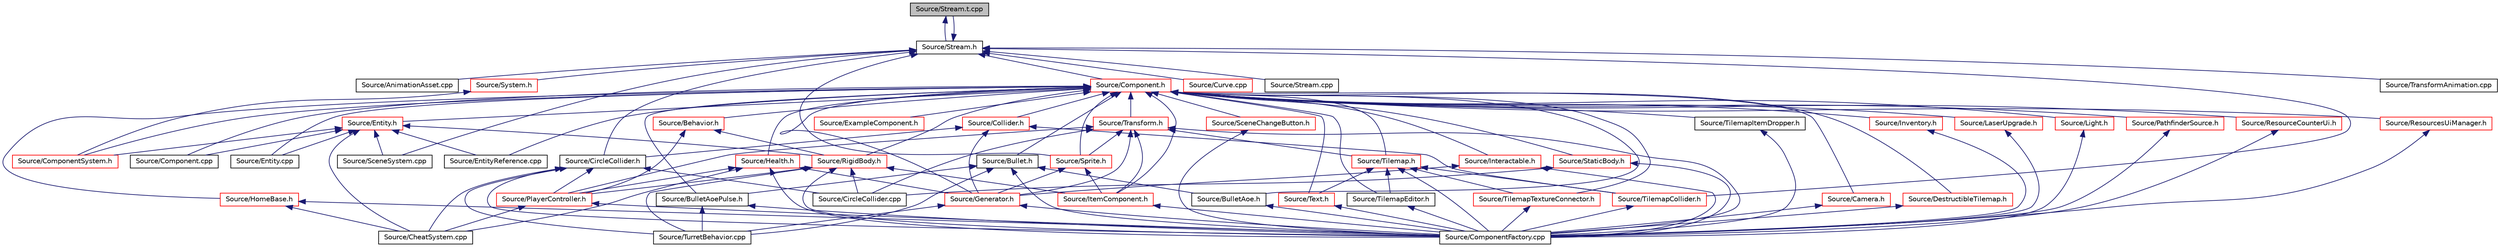 digraph "Source/Stream.t.cpp"
{
 // LATEX_PDF_SIZE
  edge [fontname="Helvetica",fontsize="10",labelfontname="Helvetica",labelfontsize="10"];
  node [fontname="Helvetica",fontsize="10",shape=record];
  Node1 [label="Source/Stream.t.cpp",height=0.2,width=0.4,color="black", fillcolor="grey75", style="filled", fontcolor="black",tooltip="JSON File reading/writing."];
  Node1 -> Node2 [dir="back",color="midnightblue",fontsize="10",style="solid"];
  Node2 [label="Source/Stream.h",height=0.2,width=0.4,color="black", fillcolor="white", style="filled",URL="$Stream_8h.html",tooltip="JSON File reading/writing."];
  Node2 -> Node3 [dir="back",color="midnightblue",fontsize="10",style="solid"];
  Node3 [label="Source/AnimationAsset.cpp",height=0.2,width=0.4,color="black", fillcolor="white", style="filled",URL="$AnimationAsset_8cpp.html",tooltip="Asset that contains information about a spritesheet animation."];
  Node2 -> Node4 [dir="back",color="midnightblue",fontsize="10",style="solid"];
  Node4 [label="Source/CircleCollider.h",height=0.2,width=0.4,color="black", fillcolor="white", style="filled",URL="$CircleCollider_8h.html",tooltip="Circle-shaped collider."];
  Node4 -> Node5 [dir="back",color="midnightblue",fontsize="10",style="solid"];
  Node5 [label="Source/CheatSystem.cpp",height=0.2,width=0.4,color="black", fillcolor="white", style="filled",URL="$CheatSystem_8cpp.html",tooltip="CheatSystem Class definition."];
  Node4 -> Node6 [dir="back",color="midnightblue",fontsize="10",style="solid"];
  Node6 [label="Source/CircleCollider.cpp",height=0.2,width=0.4,color="black", fillcolor="white", style="filled",URL="$CircleCollider_8cpp.html",tooltip="Circle-shaped collider."];
  Node4 -> Node7 [dir="back",color="midnightblue",fontsize="10",style="solid"];
  Node7 [label="Source/ComponentFactory.cpp",height=0.2,width=0.4,color="black", fillcolor="white", style="filled",URL="$ComponentFactory_8cpp.html",tooltip="Definitions for the component factory class."];
  Node4 -> Node8 [dir="back",color="midnightblue",fontsize="10",style="solid"];
  Node8 [label="Source/PlayerController.h",height=0.2,width=0.4,color="red", fillcolor="white", style="filled",URL="$PlayerController_8h.html",tooltip="PlayerController Behaviour Class."];
  Node8 -> Node5 [dir="back",color="midnightblue",fontsize="10",style="solid"];
  Node8 -> Node7 [dir="back",color="midnightblue",fontsize="10",style="solid"];
  Node4 -> Node11 [dir="back",color="midnightblue",fontsize="10",style="solid"];
  Node11 [label="Source/TurretBehavior.cpp",height=0.2,width=0.4,color="black", fillcolor="white", style="filled",URL="$TurretBehavior_8cpp.html",tooltip="Behavior Compenent for Basic Turret"];
  Node2 -> Node12 [dir="back",color="midnightblue",fontsize="10",style="solid"];
  Node12 [label="Source/Component.h",height=0.2,width=0.4,color="red", fillcolor="white", style="filled",URL="$Component_8h.html",tooltip="Virtual component header."];
  Node12 -> Node13 [dir="back",color="midnightblue",fontsize="10",style="solid"];
  Node13 [label="Source/Behavior.h",height=0.2,width=0.4,color="red", fillcolor="white", style="filled",URL="$Behavior_8h.html",tooltip="Virtual behavior component header."];
  Node13 -> Node8 [dir="back",color="midnightblue",fontsize="10",style="solid"];
  Node13 -> Node61 [dir="back",color="midnightblue",fontsize="10",style="solid"];
  Node61 [label="Source/RigidBody.h",height=0.2,width=0.4,color="red", fillcolor="white", style="filled",URL="$RigidBody_8h_source.html",tooltip=" "];
  Node61 -> Node6 [dir="back",color="midnightblue",fontsize="10",style="solid"];
  Node61 -> Node7 [dir="back",color="midnightblue",fontsize="10",style="solid"];
  Node61 -> Node74 [dir="back",color="midnightblue",fontsize="10",style="solid"];
  Node74 [label="Source/ItemComponent.h",height=0.2,width=0.4,color="red", fillcolor="white", style="filled",URL="$ItemComponent_8h.html",tooltip="Item in the world that can be picked up."];
  Node74 -> Node7 [dir="back",color="midnightblue",fontsize="10",style="solid"];
  Node61 -> Node8 [dir="back",color="midnightblue",fontsize="10",style="solid"];
  Node61 -> Node11 [dir="back",color="midnightblue",fontsize="10",style="solid"];
  Node12 -> Node79 [dir="back",color="midnightblue",fontsize="10",style="solid"];
  Node79 [label="Source/Bullet.h",height=0.2,width=0.4,color="black", fillcolor="white", style="filled",URL="$Bullet_8h_source.html",tooltip=" "];
  Node79 -> Node80 [dir="back",color="midnightblue",fontsize="10",style="solid"];
  Node80 [label="Source/BulletAoe.h",height=0.2,width=0.4,color="black", fillcolor="white", style="filled",URL="$BulletAoe_8h_source.html",tooltip=" "];
  Node80 -> Node7 [dir="back",color="midnightblue",fontsize="10",style="solid"];
  Node79 -> Node81 [dir="back",color="midnightblue",fontsize="10",style="solid"];
  Node81 [label="Source/BulletAoePulse.h",height=0.2,width=0.4,color="black", fillcolor="white", style="filled",URL="$BulletAoePulse_8h_source.html",tooltip=" "];
  Node81 -> Node7 [dir="back",color="midnightblue",fontsize="10",style="solid"];
  Node81 -> Node11 [dir="back",color="midnightblue",fontsize="10",style="solid"];
  Node79 -> Node7 [dir="back",color="midnightblue",fontsize="10",style="solid"];
  Node79 -> Node11 [dir="back",color="midnightblue",fontsize="10",style="solid"];
  Node12 -> Node80 [dir="back",color="midnightblue",fontsize="10",style="solid"];
  Node12 -> Node81 [dir="back",color="midnightblue",fontsize="10",style="solid"];
  Node12 -> Node82 [dir="back",color="midnightblue",fontsize="10",style="solid"];
  Node82 [label="Source/Camera.h",height=0.2,width=0.4,color="red", fillcolor="white", style="filled",URL="$Camera_8h.html",tooltip="Camera component for rendering."];
  Node82 -> Node7 [dir="back",color="midnightblue",fontsize="10",style="solid"];
  Node12 -> Node93 [dir="back",color="midnightblue",fontsize="10",style="solid"];
  Node93 [label="Source/Collider.h",height=0.2,width=0.4,color="red", fillcolor="white", style="filled",URL="$Collider_8h.html",tooltip="Base component for detecting collisions."];
  Node93 -> Node4 [dir="back",color="midnightblue",fontsize="10",style="solid"];
  Node93 -> Node25 [dir="back",color="midnightblue",fontsize="10",style="solid"];
  Node25 [label="Source/Generator.h",height=0.2,width=0.4,color="red", fillcolor="white", style="filled",URL="$Generator_8h_source.html",tooltip=" "];
  Node25 -> Node7 [dir="back",color="midnightblue",fontsize="10",style="solid"];
  Node25 -> Node11 [dir="back",color="midnightblue",fontsize="10",style="solid"];
  Node93 -> Node94 [dir="back",color="midnightblue",fontsize="10",style="solid"];
  Node94 [label="Source/TilemapCollider.h",height=0.2,width=0.4,color="red", fillcolor="white", style="filled",URL="$TilemapCollider_8h.html",tooltip="tilemap collider"];
  Node94 -> Node7 [dir="back",color="midnightblue",fontsize="10",style="solid"];
  Node12 -> Node95 [dir="back",color="midnightblue",fontsize="10",style="solid"];
  Node95 [label="Source/Component.cpp",height=0.2,width=0.4,color="black", fillcolor="white", style="filled",URL="$Component_8cpp.html",tooltip="Virtual component header."];
  Node12 -> Node96 [dir="back",color="midnightblue",fontsize="10",style="solid"];
  Node96 [label="Source/ComponentSystem.h",height=0.2,width=0.4,color="red", fillcolor="white", style="filled",URL="$ComponentSystem_8h.html",tooltip="System that keeps track of a specific kind of Component."];
  Node12 -> Node104 [dir="back",color="midnightblue",fontsize="10",style="solid"];
  Node104 [label="Source/DestructibleTilemap.h",height=0.2,width=0.4,color="red", fillcolor="white", style="filled",URL="$DestructibleTilemap_8h.html",tooltip="Component responsible for handling the breaking of tiles with varrying strengths."];
  Node104 -> Node7 [dir="back",color="midnightblue",fontsize="10",style="solid"];
  Node12 -> Node100 [dir="back",color="midnightblue",fontsize="10",style="solid"];
  Node100 [label="Source/Entity.cpp",height=0.2,width=0.4,color="black", fillcolor="white", style="filled",URL="$Entity_8cpp.html",tooltip="Function definitions for the Entity class."];
  Node12 -> Node105 [dir="back",color="midnightblue",fontsize="10",style="solid"];
  Node105 [label="Source/Entity.h",height=0.2,width=0.4,color="red", fillcolor="white", style="filled",URL="$Entity_8h.html",tooltip="Entity class which holds Components."];
  Node105 -> Node5 [dir="back",color="midnightblue",fontsize="10",style="solid"];
  Node105 -> Node95 [dir="back",color="midnightblue",fontsize="10",style="solid"];
  Node105 -> Node96 [dir="back",color="midnightblue",fontsize="10",style="solid"];
  Node105 -> Node100 [dir="back",color="midnightblue",fontsize="10",style="solid"];
  Node105 -> Node133 [dir="back",color="midnightblue",fontsize="10",style="solid"];
  Node133 [label="Source/EntityReference.cpp",height=0.2,width=0.4,color="black", fillcolor="white", style="filled",URL="$EntityReference_8cpp.html",tooltip="a reference to an Entity in the scene"];
  Node105 -> Node61 [dir="back",color="midnightblue",fontsize="10",style="solid"];
  Node105 -> Node130 [dir="back",color="midnightblue",fontsize="10",style="solid"];
  Node130 [label="Source/SceneSystem.cpp",height=0.2,width=0.4,color="black", fillcolor="white", style="filled",URL="$SceneSystem_8cpp.html",tooltip="handles the process of resetting and changing scenes"];
  Node12 -> Node133 [dir="back",color="midnightblue",fontsize="10",style="solid"];
  Node12 -> Node140 [dir="back",color="midnightblue",fontsize="10",style="solid"];
  Node140 [label="Source/ExampleComponent.h",height=0.2,width=0.4,color="red", fillcolor="white", style="filled",URL="$ExampleComponent_8h.html",tooltip="DESCRIPTION HERE."];
  Node12 -> Node25 [dir="back",color="midnightblue",fontsize="10",style="solid"];
  Node12 -> Node142 [dir="back",color="midnightblue",fontsize="10",style="solid"];
  Node142 [label="Source/Health.h",height=0.2,width=0.4,color="red", fillcolor="white", style="filled",URL="$Health_8h_source.html",tooltip=" "];
  Node142 -> Node5 [dir="back",color="midnightblue",fontsize="10",style="solid"];
  Node142 -> Node7 [dir="back",color="midnightblue",fontsize="10",style="solid"];
  Node142 -> Node25 [dir="back",color="midnightblue",fontsize="10",style="solid"];
  Node142 -> Node8 [dir="back",color="midnightblue",fontsize="10",style="solid"];
  Node12 -> Node143 [dir="back",color="midnightblue",fontsize="10",style="solid"];
  Node143 [label="Source/HomeBase.h",height=0.2,width=0.4,color="red", fillcolor="white", style="filled",URL="$HomeBase_8h_source.html",tooltip=" "];
  Node143 -> Node5 [dir="back",color="midnightblue",fontsize="10",style="solid"];
  Node143 -> Node7 [dir="back",color="midnightblue",fontsize="10",style="solid"];
  Node12 -> Node144 [dir="back",color="midnightblue",fontsize="10",style="solid"];
  Node144 [label="Source/Interactable.h",height=0.2,width=0.4,color="red", fillcolor="white", style="filled",URL="$Interactable_8h.html",tooltip="Component which can be interacted with by pressing a button when nearby."];
  Node144 -> Node7 [dir="back",color="midnightblue",fontsize="10",style="solid"];
  Node144 -> Node25 [dir="back",color="midnightblue",fontsize="10",style="solid"];
  Node12 -> Node145 [dir="back",color="midnightblue",fontsize="10",style="solid"];
  Node145 [label="Source/Inventory.h",height=0.2,width=0.4,color="red", fillcolor="white", style="filled",URL="$Inventory_8h.html",tooltip="Inventory component that stores items."];
  Node145 -> Node7 [dir="back",color="midnightblue",fontsize="10",style="solid"];
  Node12 -> Node74 [dir="back",color="midnightblue",fontsize="10",style="solid"];
  Node12 -> Node146 [dir="back",color="midnightblue",fontsize="10",style="solid"];
  Node146 [label="Source/LaserUpgrade.h",height=0.2,width=0.4,color="red", fillcolor="white", style="filled",URL="$LaserUpgrade_8h.html",tooltip="collectable upgrade to the player's MiningLaser"];
  Node146 -> Node7 [dir="back",color="midnightblue",fontsize="10",style="solid"];
  Node12 -> Node147 [dir="back",color="midnightblue",fontsize="10",style="solid"];
  Node147 [label="Source/Light.h",height=0.2,width=0.4,color="red", fillcolor="white", style="filled",URL="$Light_8h.html",tooltip="Light source component. It shines."];
  Node147 -> Node7 [dir="back",color="midnightblue",fontsize="10",style="solid"];
  Node12 -> Node148 [dir="back",color="midnightblue",fontsize="10",style="solid"];
  Node148 [label="Source/PathfinderSource.h",height=0.2,width=0.4,color="red", fillcolor="white", style="filled",URL="$PathfinderSource_8h.html",tooltip="Defines parent entity as the map for pathfinding."];
  Node148 -> Node7 [dir="back",color="midnightblue",fontsize="10",style="solid"];
  Node12 -> Node149 [dir="back",color="midnightblue",fontsize="10",style="solid"];
  Node149 [label="Source/ResourceCounterUi.h",height=0.2,width=0.4,color="red", fillcolor="white", style="filled",URL="$ResourceCounterUi_8h.html",tooltip="Ui Component that displays a resource sprite and a count."];
  Node149 -> Node7 [dir="back",color="midnightblue",fontsize="10",style="solid"];
  Node12 -> Node110 [dir="back",color="midnightblue",fontsize="10",style="solid"];
  Node110 [label="Source/ResourcesUiManager.h",height=0.2,width=0.4,color="red", fillcolor="white", style="filled",URL="$ResourcesUiManager_8h.html",tooltip="Component that manages the UI for displaying what resources a player currently has."];
  Node110 -> Node7 [dir="back",color="midnightblue",fontsize="10",style="solid"];
  Node12 -> Node61 [dir="back",color="midnightblue",fontsize="10",style="solid"];
  Node12 -> Node150 [dir="back",color="midnightblue",fontsize="10",style="solid"];
  Node150 [label="Source/SceneChangeButton.h",height=0.2,width=0.4,color="red", fillcolor="white", style="filled",URL="$SceneChangeButton_8h.html",tooltip="Component that changes the scene when clicked."];
  Node150 -> Node7 [dir="back",color="midnightblue",fontsize="10",style="solid"];
  Node12 -> Node111 [dir="back",color="midnightblue",fontsize="10",style="solid"];
  Node111 [label="Source/Sprite.h",height=0.2,width=0.4,color="red", fillcolor="white", style="filled",URL="$Sprite_8h_source.html",tooltip=" "];
  Node111 -> Node25 [dir="back",color="midnightblue",fontsize="10",style="solid"];
  Node111 -> Node74 [dir="back",color="midnightblue",fontsize="10",style="solid"];
  Node12 -> Node151 [dir="back",color="midnightblue",fontsize="10",style="solid"];
  Node151 [label="Source/StaticBody.h",height=0.2,width=0.4,color="red", fillcolor="white", style="filled",URL="$StaticBody_8h.html",tooltip="pysics body which can be collided with and does not move"];
  Node151 -> Node6 [dir="back",color="midnightblue",fontsize="10",style="solid"];
  Node151 -> Node7 [dir="back",color="midnightblue",fontsize="10",style="solid"];
  Node12 -> Node137 [dir="back",color="midnightblue",fontsize="10",style="solid"];
  Node137 [label="Source/Text.h",height=0.2,width=0.4,color="red", fillcolor="white", style="filled",URL="$Text_8h.html",tooltip="Component that makes use of Tilemap to draw text."];
  Node137 -> Node7 [dir="back",color="midnightblue",fontsize="10",style="solid"];
  Node12 -> Node136 [dir="back",color="midnightblue",fontsize="10",style="solid"];
  Node136 [label="Source/Tilemap.h",height=0.2,width=0.4,color="red", fillcolor="white", style="filled",URL="$Tilemap_8h.html",tooltip="Tilemap component - loads and manages a tilemap array."];
  Node136 -> Node7 [dir="back",color="midnightblue",fontsize="10",style="solid"];
  Node136 -> Node137 [dir="back",color="midnightblue",fontsize="10",style="solid"];
  Node136 -> Node94 [dir="back",color="midnightblue",fontsize="10",style="solid"];
  Node136 -> Node118 [dir="back",color="midnightblue",fontsize="10",style="solid"];
  Node118 [label="Source/TilemapEditor.h",height=0.2,width=0.4,color="black", fillcolor="white", style="filled",URL="$TilemapEditor_8h.html",tooltip="Component that allows direct editing of a Tilemap."];
  Node118 -> Node7 [dir="back",color="midnightblue",fontsize="10",style="solid"];
  Node136 -> Node139 [dir="back",color="midnightblue",fontsize="10",style="solid"];
  Node139 [label="Source/TilemapTextureConnector.h",height=0.2,width=0.4,color="red", fillcolor="white", style="filled",URL="$TilemapTextureConnector_8h.html",tooltip="Component that uses a parent 'source' tilemap to update a child tilemap with connected textures."];
  Node139 -> Node7 [dir="back",color="midnightblue",fontsize="10",style="solid"];
  Node12 -> Node118 [dir="back",color="midnightblue",fontsize="10",style="solid"];
  Node12 -> Node119 [dir="back",color="midnightblue",fontsize="10",style="solid"];
  Node119 [label="Source/TilemapItemDropper.h",height=0.2,width=0.4,color="black", fillcolor="white", style="filled",URL="$TilemapItemDropper_8h.html",tooltip="Drops an item whenever a tile is broken."];
  Node119 -> Node7 [dir="back",color="midnightblue",fontsize="10",style="solid"];
  Node12 -> Node139 [dir="back",color="midnightblue",fontsize="10",style="solid"];
  Node12 -> Node153 [dir="back",color="midnightblue",fontsize="10",style="solid"];
  Node153 [label="Source/Transform.h",height=0.2,width=0.4,color="red", fillcolor="white", style="filled",URL="$Transform_8h.html",tooltip="Transform."];
  Node153 -> Node6 [dir="back",color="midnightblue",fontsize="10",style="solid"];
  Node153 -> Node7 [dir="back",color="midnightblue",fontsize="10",style="solid"];
  Node153 -> Node25 [dir="back",color="midnightblue",fontsize="10",style="solid"];
  Node153 -> Node74 [dir="back",color="midnightblue",fontsize="10",style="solid"];
  Node153 -> Node8 [dir="back",color="midnightblue",fontsize="10",style="solid"];
  Node153 -> Node111 [dir="back",color="midnightblue",fontsize="10",style="solid"];
  Node153 -> Node136 [dir="back",color="midnightblue",fontsize="10",style="solid"];
  Node2 -> Node159 [dir="back",color="midnightblue",fontsize="10",style="solid"];
  Node159 [label="Source/Curve.cpp",height=0.2,width=0.4,color="red", fillcolor="white", style="filled",URL="$Curve_8cpp.html",tooltip="class for interpolating between sequences of values"];
  Node2 -> Node130 [dir="back",color="midnightblue",fontsize="10",style="solid"];
  Node2 -> Node111 [dir="back",color="midnightblue",fontsize="10",style="solid"];
  Node2 -> Node163 [dir="back",color="midnightblue",fontsize="10",style="solid"];
  Node163 [label="Source/Stream.cpp",height=0.2,width=0.4,color="black", fillcolor="white", style="filled",URL="$Stream_8cpp.html",tooltip="JSON File reading/writing."];
  Node2 -> Node1 [dir="back",color="midnightblue",fontsize="10",style="solid"];
  Node2 -> Node164 [dir="back",color="midnightblue",fontsize="10",style="solid"];
  Node164 [label="Source/System.h",height=0.2,width=0.4,color="red", fillcolor="white", style="filled",URL="$System_8h.html",tooltip="Base class for all Systems."];
  Node164 -> Node96 [dir="back",color="midnightblue",fontsize="10",style="solid"];
  Node2 -> Node94 [dir="back",color="midnightblue",fontsize="10",style="solid"];
  Node2 -> Node162 [dir="back",color="midnightblue",fontsize="10",style="solid"];
  Node162 [label="Source/TransformAnimation.cpp",height=0.2,width=0.4,color="black", fillcolor="white", style="filled",URL="$TransformAnimation_8cpp.html",tooltip="Asset that animates a Transform with Curves."];
}
